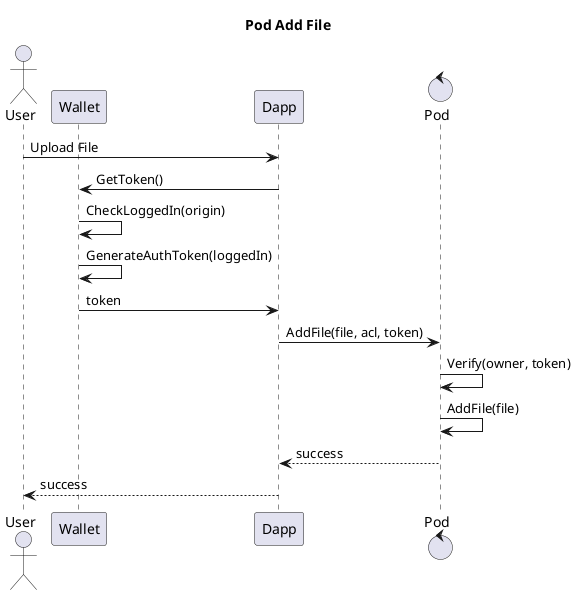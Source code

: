 @startuml

Title Pod Add File

actor User
participant Wallet
participant Dapp
control Pod

User -> Dapp: Upload File
Dapp -> Wallet: GetToken()
Wallet -> Wallet: CheckLoggedIn(origin)
Wallet -> Wallet: GenerateAuthToken(loggedIn)
Wallet -> Dapp: token
Dapp -> Pod: AddFile(file, acl, token)
Pod -> Pod: Verify(owner, token)
Pod -> Pod: AddFile(file)
Dapp <-- Pod: success
User <-- Dapp: success

@enduml
